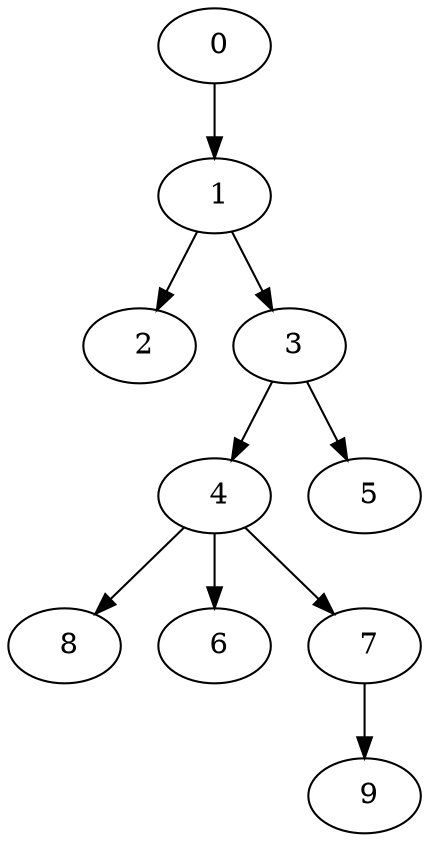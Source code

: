 digraph mytree {
" 0" -> " 1";
" 1" -> " 2";
" 1" -> " 3";
" 8";
" 2";
" 3" -> " 4";
" 3" -> " 5";
" 4" -> " 8";
" 4" -> " 6";
" 4" -> " 7";
" 5";
" 6";
" 7" -> " 9";
" 9";
}
